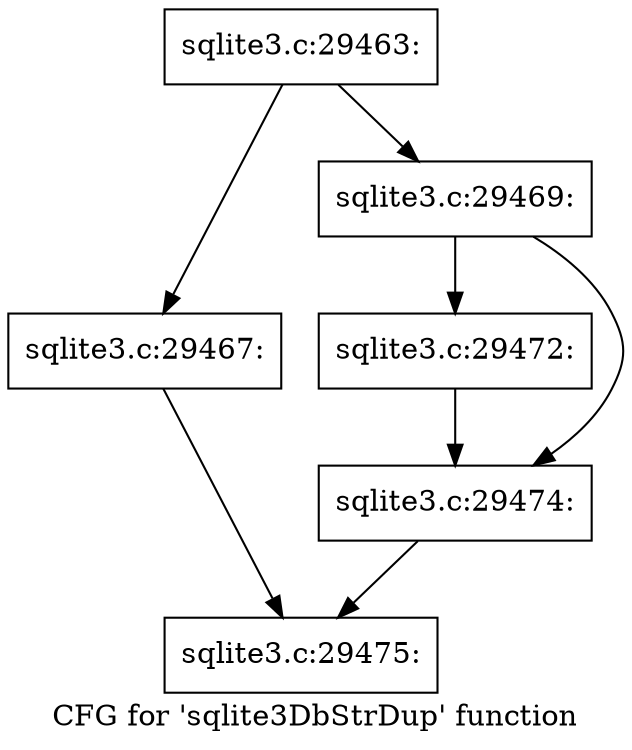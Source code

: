 digraph "CFG for 'sqlite3DbStrDup' function" {
	label="CFG for 'sqlite3DbStrDup' function";

	Node0x55c0f7b97af0 [shape=record,label="{sqlite3.c:29463:}"];
	Node0x55c0f7b97af0 -> Node0x55c0f854a090;
	Node0x55c0f7b97af0 -> Node0x55c0f854a0e0;
	Node0x55c0f854a090 [shape=record,label="{sqlite3.c:29467:}"];
	Node0x55c0f854a090 -> Node0x55c0f5912930;
	Node0x55c0f854a0e0 [shape=record,label="{sqlite3.c:29469:}"];
	Node0x55c0f854a0e0 -> Node0x55c0f854ac70;
	Node0x55c0f854a0e0 -> Node0x55c0f854acc0;
	Node0x55c0f854ac70 [shape=record,label="{sqlite3.c:29472:}"];
	Node0x55c0f854ac70 -> Node0x55c0f854acc0;
	Node0x55c0f854acc0 [shape=record,label="{sqlite3.c:29474:}"];
	Node0x55c0f854acc0 -> Node0x55c0f5912930;
	Node0x55c0f5912930 [shape=record,label="{sqlite3.c:29475:}"];
}
